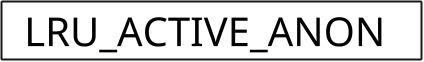 @startuml

skinparam ComponentStyle rectangle
hide stereotype
scale 1/5
skinparam RoundCorner 100

skinparam Component {
    FontSize 200
    FontColor black
    RoundCorner 10
    BorderThickness 10
    BackgroundColor transparent
    BorderThickness<<text>> 0
    BackgroundColor<<text>> transparent
    FontColor<<box>> transparent
}

component "  LRU_ACTIVE_ANON\t" as cp

@enduml
